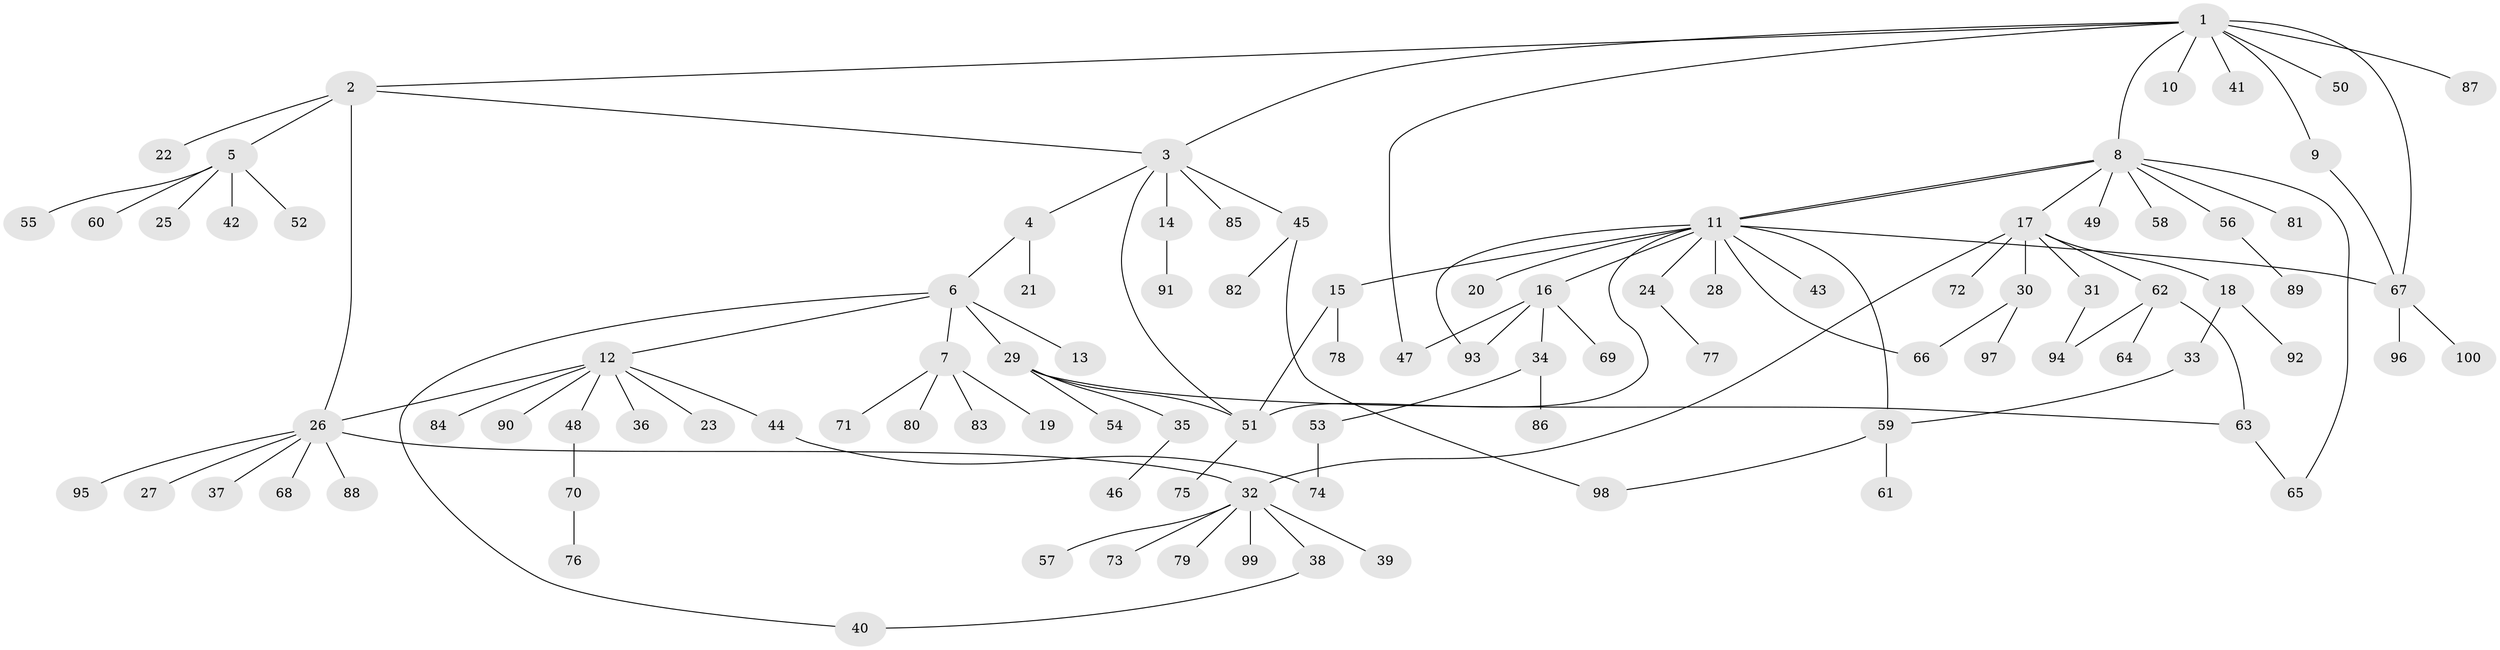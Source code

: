 // Generated by graph-tools (version 1.1) at 2025/38/02/21/25 10:38:54]
// undirected, 100 vertices, 118 edges
graph export_dot {
graph [start="1"]
  node [color=gray90,style=filled];
  1;
  2;
  3;
  4;
  5;
  6;
  7;
  8;
  9;
  10;
  11;
  12;
  13;
  14;
  15;
  16;
  17;
  18;
  19;
  20;
  21;
  22;
  23;
  24;
  25;
  26;
  27;
  28;
  29;
  30;
  31;
  32;
  33;
  34;
  35;
  36;
  37;
  38;
  39;
  40;
  41;
  42;
  43;
  44;
  45;
  46;
  47;
  48;
  49;
  50;
  51;
  52;
  53;
  54;
  55;
  56;
  57;
  58;
  59;
  60;
  61;
  62;
  63;
  64;
  65;
  66;
  67;
  68;
  69;
  70;
  71;
  72;
  73;
  74;
  75;
  76;
  77;
  78;
  79;
  80;
  81;
  82;
  83;
  84;
  85;
  86;
  87;
  88;
  89;
  90;
  91;
  92;
  93;
  94;
  95;
  96;
  97;
  98;
  99;
  100;
  1 -- 2;
  1 -- 3;
  1 -- 8;
  1 -- 9;
  1 -- 10;
  1 -- 41;
  1 -- 47;
  1 -- 50;
  1 -- 67;
  1 -- 87;
  2 -- 3;
  2 -- 5;
  2 -- 22;
  2 -- 26;
  3 -- 4;
  3 -- 14;
  3 -- 45;
  3 -- 51;
  3 -- 85;
  4 -- 6;
  4 -- 21;
  5 -- 25;
  5 -- 42;
  5 -- 52;
  5 -- 55;
  5 -- 60;
  6 -- 7;
  6 -- 12;
  6 -- 13;
  6 -- 29;
  6 -- 40;
  7 -- 19;
  7 -- 71;
  7 -- 80;
  7 -- 83;
  8 -- 11;
  8 -- 11;
  8 -- 17;
  8 -- 49;
  8 -- 56;
  8 -- 58;
  8 -- 65;
  8 -- 81;
  9 -- 67;
  11 -- 15;
  11 -- 16;
  11 -- 20;
  11 -- 24;
  11 -- 28;
  11 -- 43;
  11 -- 51;
  11 -- 59;
  11 -- 66;
  11 -- 67;
  11 -- 93;
  12 -- 23;
  12 -- 26;
  12 -- 36;
  12 -- 44;
  12 -- 48;
  12 -- 84;
  12 -- 90;
  14 -- 91;
  15 -- 51;
  15 -- 78;
  16 -- 34;
  16 -- 47;
  16 -- 69;
  16 -- 93;
  17 -- 18;
  17 -- 30;
  17 -- 31;
  17 -- 32;
  17 -- 62;
  17 -- 72;
  18 -- 33;
  18 -- 92;
  24 -- 77;
  26 -- 27;
  26 -- 32;
  26 -- 37;
  26 -- 68;
  26 -- 88;
  26 -- 95;
  29 -- 35;
  29 -- 51;
  29 -- 54;
  29 -- 63;
  30 -- 66;
  30 -- 97;
  31 -- 94;
  32 -- 38;
  32 -- 39;
  32 -- 57;
  32 -- 73;
  32 -- 79;
  32 -- 99;
  33 -- 59;
  34 -- 53;
  34 -- 86;
  35 -- 46;
  38 -- 40;
  44 -- 74;
  45 -- 82;
  45 -- 98;
  48 -- 70;
  51 -- 75;
  53 -- 74;
  56 -- 89;
  59 -- 61;
  59 -- 98;
  62 -- 63;
  62 -- 64;
  62 -- 94;
  63 -- 65;
  67 -- 96;
  67 -- 100;
  70 -- 76;
}
